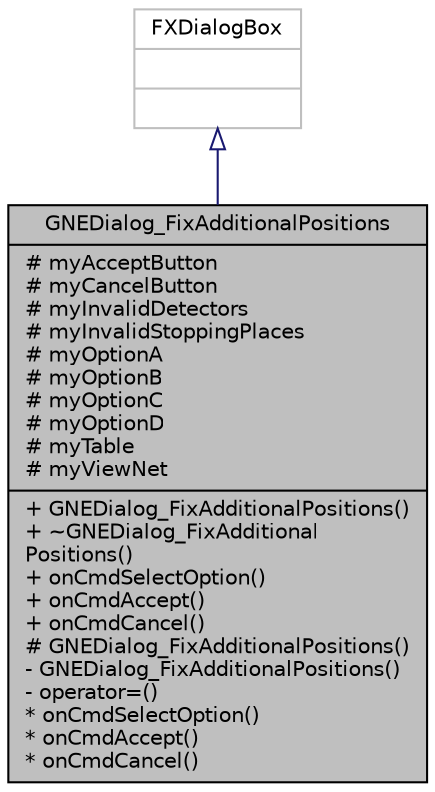 digraph "GNEDialog_FixAdditionalPositions"
{
  edge [fontname="Helvetica",fontsize="10",labelfontname="Helvetica",labelfontsize="10"];
  node [fontname="Helvetica",fontsize="10",shape=record];
  Node0 [label="{GNEDialog_FixAdditionalPositions\n|# myAcceptButton\l# myCancelButton\l# myInvalidDetectors\l# myInvalidStoppingPlaces\l# myOptionA\l# myOptionB\l# myOptionC\l# myOptionD\l# myTable\l# myViewNet\l|+ GNEDialog_FixAdditionalPositions()\l+ ~GNEDialog_FixAdditional\lPositions()\l+ onCmdSelectOption()\l+ onCmdAccept()\l+ onCmdCancel()\l# GNEDialog_FixAdditionalPositions()\l- GNEDialog_FixAdditionalPositions()\l- operator=()\l* onCmdSelectOption()\l* onCmdAccept()\l* onCmdCancel()\l}",height=0.2,width=0.4,color="black", fillcolor="grey75", style="filled", fontcolor="black"];
  Node1 -> Node0 [dir="back",color="midnightblue",fontsize="10",style="solid",arrowtail="onormal",fontname="Helvetica"];
  Node1 [label="{FXDialogBox\n||}",height=0.2,width=0.4,color="grey75", fillcolor="white", style="filled"];
}
